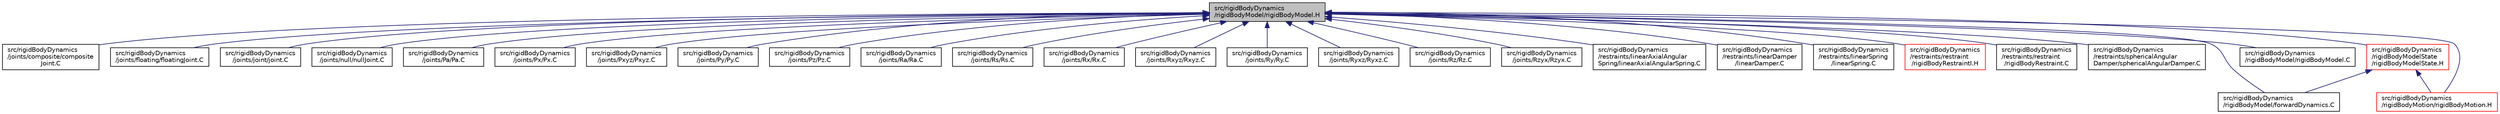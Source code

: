 digraph "src/rigidBodyDynamics/rigidBodyModel/rigidBodyModel.H"
{
  bgcolor="transparent";
  edge [fontname="Helvetica",fontsize="10",labelfontname="Helvetica",labelfontsize="10"];
  node [fontname="Helvetica",fontsize="10",shape=record];
  Node1 [label="src/rigidBodyDynamics\l/rigidBodyModel/rigidBodyModel.H",height=0.2,width=0.4,color="black", fillcolor="grey75", style="filled", fontcolor="black"];
  Node1 -> Node2 [dir="back",color="midnightblue",fontsize="10",style="solid",fontname="Helvetica"];
  Node2 [label="src/rigidBodyDynamics\l/joints/composite/composite\lJoint.C",height=0.2,width=0.4,color="black",URL="$a09787.html"];
  Node1 -> Node3 [dir="back",color="midnightblue",fontsize="10",style="solid",fontname="Helvetica"];
  Node3 [label="src/rigidBodyDynamics\l/joints/floating/floatingJoint.C",height=0.2,width=0.4,color="black",URL="$a09789.html"];
  Node1 -> Node4 [dir="back",color="midnightblue",fontsize="10",style="solid",fontname="Helvetica"];
  Node4 [label="src/rigidBodyDynamics\l/joints/joint/joint.C",height=0.2,width=0.4,color="black",URL="$a09791.html"];
  Node1 -> Node5 [dir="back",color="midnightblue",fontsize="10",style="solid",fontname="Helvetica"];
  Node5 [label="src/rigidBodyDynamics\l/joints/null/nullJoint.C",height=0.2,width=0.4,color="black",URL="$a09795.html"];
  Node1 -> Node6 [dir="back",color="midnightblue",fontsize="10",style="solid",fontname="Helvetica"];
  Node6 [label="src/rigidBodyDynamics\l/joints/Pa/Pa.C",height=0.2,width=0.4,color="black",URL="$a09797.html"];
  Node1 -> Node7 [dir="back",color="midnightblue",fontsize="10",style="solid",fontname="Helvetica"];
  Node7 [label="src/rigidBodyDynamics\l/joints/Px/Px.C",height=0.2,width=0.4,color="black",URL="$a09799.html"];
  Node1 -> Node8 [dir="back",color="midnightblue",fontsize="10",style="solid",fontname="Helvetica"];
  Node8 [label="src/rigidBodyDynamics\l/joints/Pxyz/Pxyz.C",height=0.2,width=0.4,color="black",URL="$a09801.html"];
  Node1 -> Node9 [dir="back",color="midnightblue",fontsize="10",style="solid",fontname="Helvetica"];
  Node9 [label="src/rigidBodyDynamics\l/joints/Py/Py.C",height=0.2,width=0.4,color="black",URL="$a09803.html"];
  Node1 -> Node10 [dir="back",color="midnightblue",fontsize="10",style="solid",fontname="Helvetica"];
  Node10 [label="src/rigidBodyDynamics\l/joints/Pz/Pz.C",height=0.2,width=0.4,color="black",URL="$a09805.html"];
  Node1 -> Node11 [dir="back",color="midnightblue",fontsize="10",style="solid",fontname="Helvetica"];
  Node11 [label="src/rigidBodyDynamics\l/joints/Ra/Ra.C",height=0.2,width=0.4,color="black",URL="$a09807.html"];
  Node1 -> Node12 [dir="back",color="midnightblue",fontsize="10",style="solid",fontname="Helvetica"];
  Node12 [label="src/rigidBodyDynamics\l/joints/Rs/Rs.C",height=0.2,width=0.4,color="black",URL="$a09809.html"];
  Node1 -> Node13 [dir="back",color="midnightblue",fontsize="10",style="solid",fontname="Helvetica"];
  Node13 [label="src/rigidBodyDynamics\l/joints/Rx/Rx.C",height=0.2,width=0.4,color="black",URL="$a09811.html"];
  Node1 -> Node14 [dir="back",color="midnightblue",fontsize="10",style="solid",fontname="Helvetica"];
  Node14 [label="src/rigidBodyDynamics\l/joints/Rxyz/Rxyz.C",height=0.2,width=0.4,color="black",URL="$a09813.html"];
  Node1 -> Node15 [dir="back",color="midnightblue",fontsize="10",style="solid",fontname="Helvetica"];
  Node15 [label="src/rigidBodyDynamics\l/joints/Ry/Ry.C",height=0.2,width=0.4,color="black",URL="$a09815.html"];
  Node1 -> Node16 [dir="back",color="midnightblue",fontsize="10",style="solid",fontname="Helvetica"];
  Node16 [label="src/rigidBodyDynamics\l/joints/Ryxz/Ryxz.C",height=0.2,width=0.4,color="black",URL="$a09817.html"];
  Node1 -> Node17 [dir="back",color="midnightblue",fontsize="10",style="solid",fontname="Helvetica"];
  Node17 [label="src/rigidBodyDynamics\l/joints/Rz/Rz.C",height=0.2,width=0.4,color="black",URL="$a09819.html"];
  Node1 -> Node18 [dir="back",color="midnightblue",fontsize="10",style="solid",fontname="Helvetica"];
  Node18 [label="src/rigidBodyDynamics\l/joints/Rzyx/Rzyx.C",height=0.2,width=0.4,color="black",URL="$a09821.html"];
  Node1 -> Node19 [dir="back",color="midnightblue",fontsize="10",style="solid",fontname="Helvetica"];
  Node19 [label="src/rigidBodyDynamics\l/restraints/linearAxialAngular\lSpring/linearAxialAngularSpring.C",height=0.2,width=0.4,color="black",URL="$a09823.html"];
  Node1 -> Node20 [dir="back",color="midnightblue",fontsize="10",style="solid",fontname="Helvetica"];
  Node20 [label="src/rigidBodyDynamics\l/restraints/linearDamper\l/linearDamper.C",height=0.2,width=0.4,color="black",URL="$a09827.html"];
  Node1 -> Node21 [dir="back",color="midnightblue",fontsize="10",style="solid",fontname="Helvetica"];
  Node21 [label="src/rigidBodyDynamics\l/restraints/linearSpring\l/linearSpring.C",height=0.2,width=0.4,color="black",URL="$a09831.html"];
  Node1 -> Node22 [dir="back",color="midnightblue",fontsize="10",style="solid",fontname="Helvetica"];
  Node22 [label="src/rigidBodyDynamics\l/restraints/restraint\l/rigidBodyRestraintI.H",height=0.2,width=0.4,color="red",URL="$a09837.html"];
  Node1 -> Node23 [dir="back",color="midnightblue",fontsize="10",style="solid",fontname="Helvetica"];
  Node23 [label="src/rigidBodyDynamics\l/restraints/restraint\l/rigidBodyRestraint.C",height=0.2,width=0.4,color="black",URL="$a09835.html"];
  Node1 -> Node24 [dir="back",color="midnightblue",fontsize="10",style="solid",fontname="Helvetica"];
  Node24 [label="src/rigidBodyDynamics\l/restraints/sphericalAngular\lDamper/sphericalAngularDamper.C",height=0.2,width=0.4,color="black",URL="$a09839.html"];
  Node1 -> Node25 [dir="back",color="midnightblue",fontsize="10",style="solid",fontname="Helvetica"];
  Node25 [label="src/rigidBodyDynamics\l/rigidBodyModel/forwardDynamics.C",height=0.2,width=0.4,color="black",URL="$a09845.html"];
  Node1 -> Node26 [dir="back",color="midnightblue",fontsize="10",style="solid",fontname="Helvetica"];
  Node26 [label="src/rigidBodyDynamics\l/rigidBodyModel/rigidBodyModel.C",height=0.2,width=0.4,color="black",URL="$a09846.html"];
  Node1 -> Node27 [dir="back",color="midnightblue",fontsize="10",style="solid",fontname="Helvetica"];
  Node27 [label="src/rigidBodyDynamics\l/rigidBodyModelState\l/rigidBodyModelState.H",height=0.2,width=0.4,color="red",URL="$a09850.html"];
  Node27 -> Node25 [dir="back",color="midnightblue",fontsize="10",style="solid",fontname="Helvetica"];
  Node27 -> Node28 [dir="back",color="midnightblue",fontsize="10",style="solid",fontname="Helvetica"];
  Node28 [label="src/rigidBodyDynamics\l/rigidBodyMotion/rigidBodyMotion.H",height=0.2,width=0.4,color="red",URL="$a09854.html"];
  Node1 -> Node28 [dir="back",color="midnightblue",fontsize="10",style="solid",fontname="Helvetica"];
}
